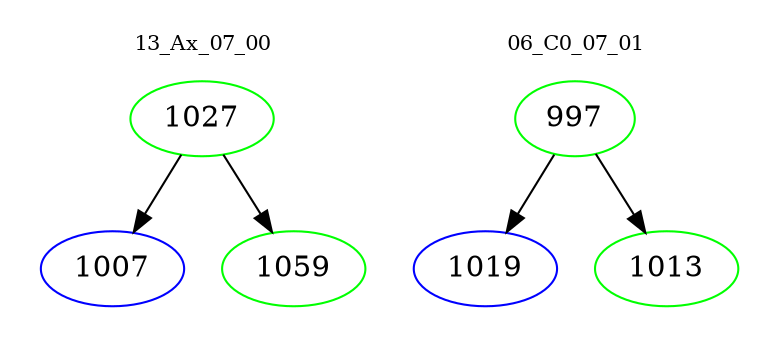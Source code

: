 digraph{
subgraph cluster_0 {
color = white
label = "13_Ax_07_00";
fontsize=10;
T0_1027 [label="1027", color="green"]
T0_1027 -> T0_1007 [color="black"]
T0_1007 [label="1007", color="blue"]
T0_1027 -> T0_1059 [color="black"]
T0_1059 [label="1059", color="green"]
}
subgraph cluster_1 {
color = white
label = "06_C0_07_01";
fontsize=10;
T1_997 [label="997", color="green"]
T1_997 -> T1_1019 [color="black"]
T1_1019 [label="1019", color="blue"]
T1_997 -> T1_1013 [color="black"]
T1_1013 [label="1013", color="green"]
}
}
